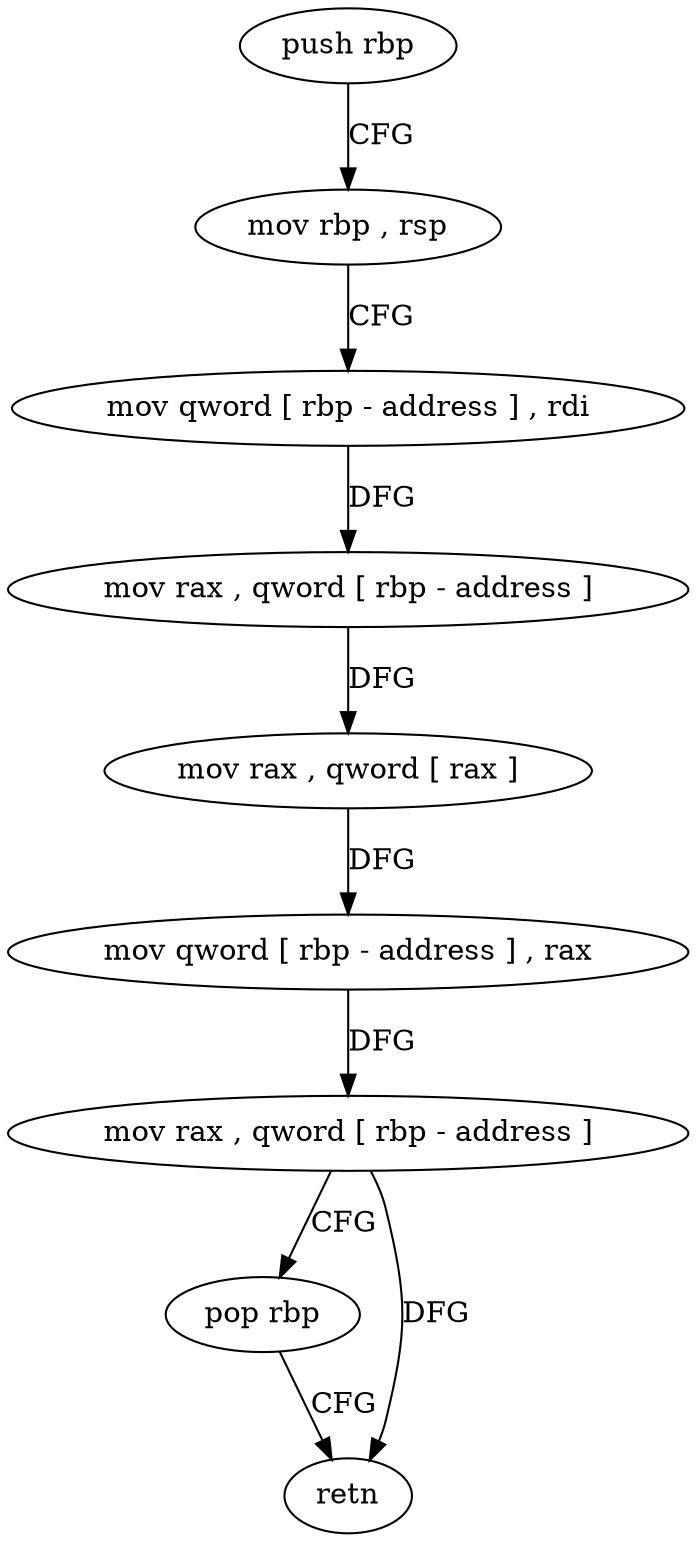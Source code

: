 digraph "func" {
"4212688" [label = "push rbp" ]
"4212689" [label = "mov rbp , rsp" ]
"4212692" [label = "mov qword [ rbp - address ] , rdi" ]
"4212696" [label = "mov rax , qword [ rbp - address ]" ]
"4212700" [label = "mov rax , qword [ rax ]" ]
"4212703" [label = "mov qword [ rbp - address ] , rax" ]
"4212707" [label = "mov rax , qword [ rbp - address ]" ]
"4212711" [label = "pop rbp" ]
"4212712" [label = "retn" ]
"4212688" -> "4212689" [ label = "CFG" ]
"4212689" -> "4212692" [ label = "CFG" ]
"4212692" -> "4212696" [ label = "DFG" ]
"4212696" -> "4212700" [ label = "DFG" ]
"4212700" -> "4212703" [ label = "DFG" ]
"4212703" -> "4212707" [ label = "DFG" ]
"4212707" -> "4212711" [ label = "CFG" ]
"4212707" -> "4212712" [ label = "DFG" ]
"4212711" -> "4212712" [ label = "CFG" ]
}
